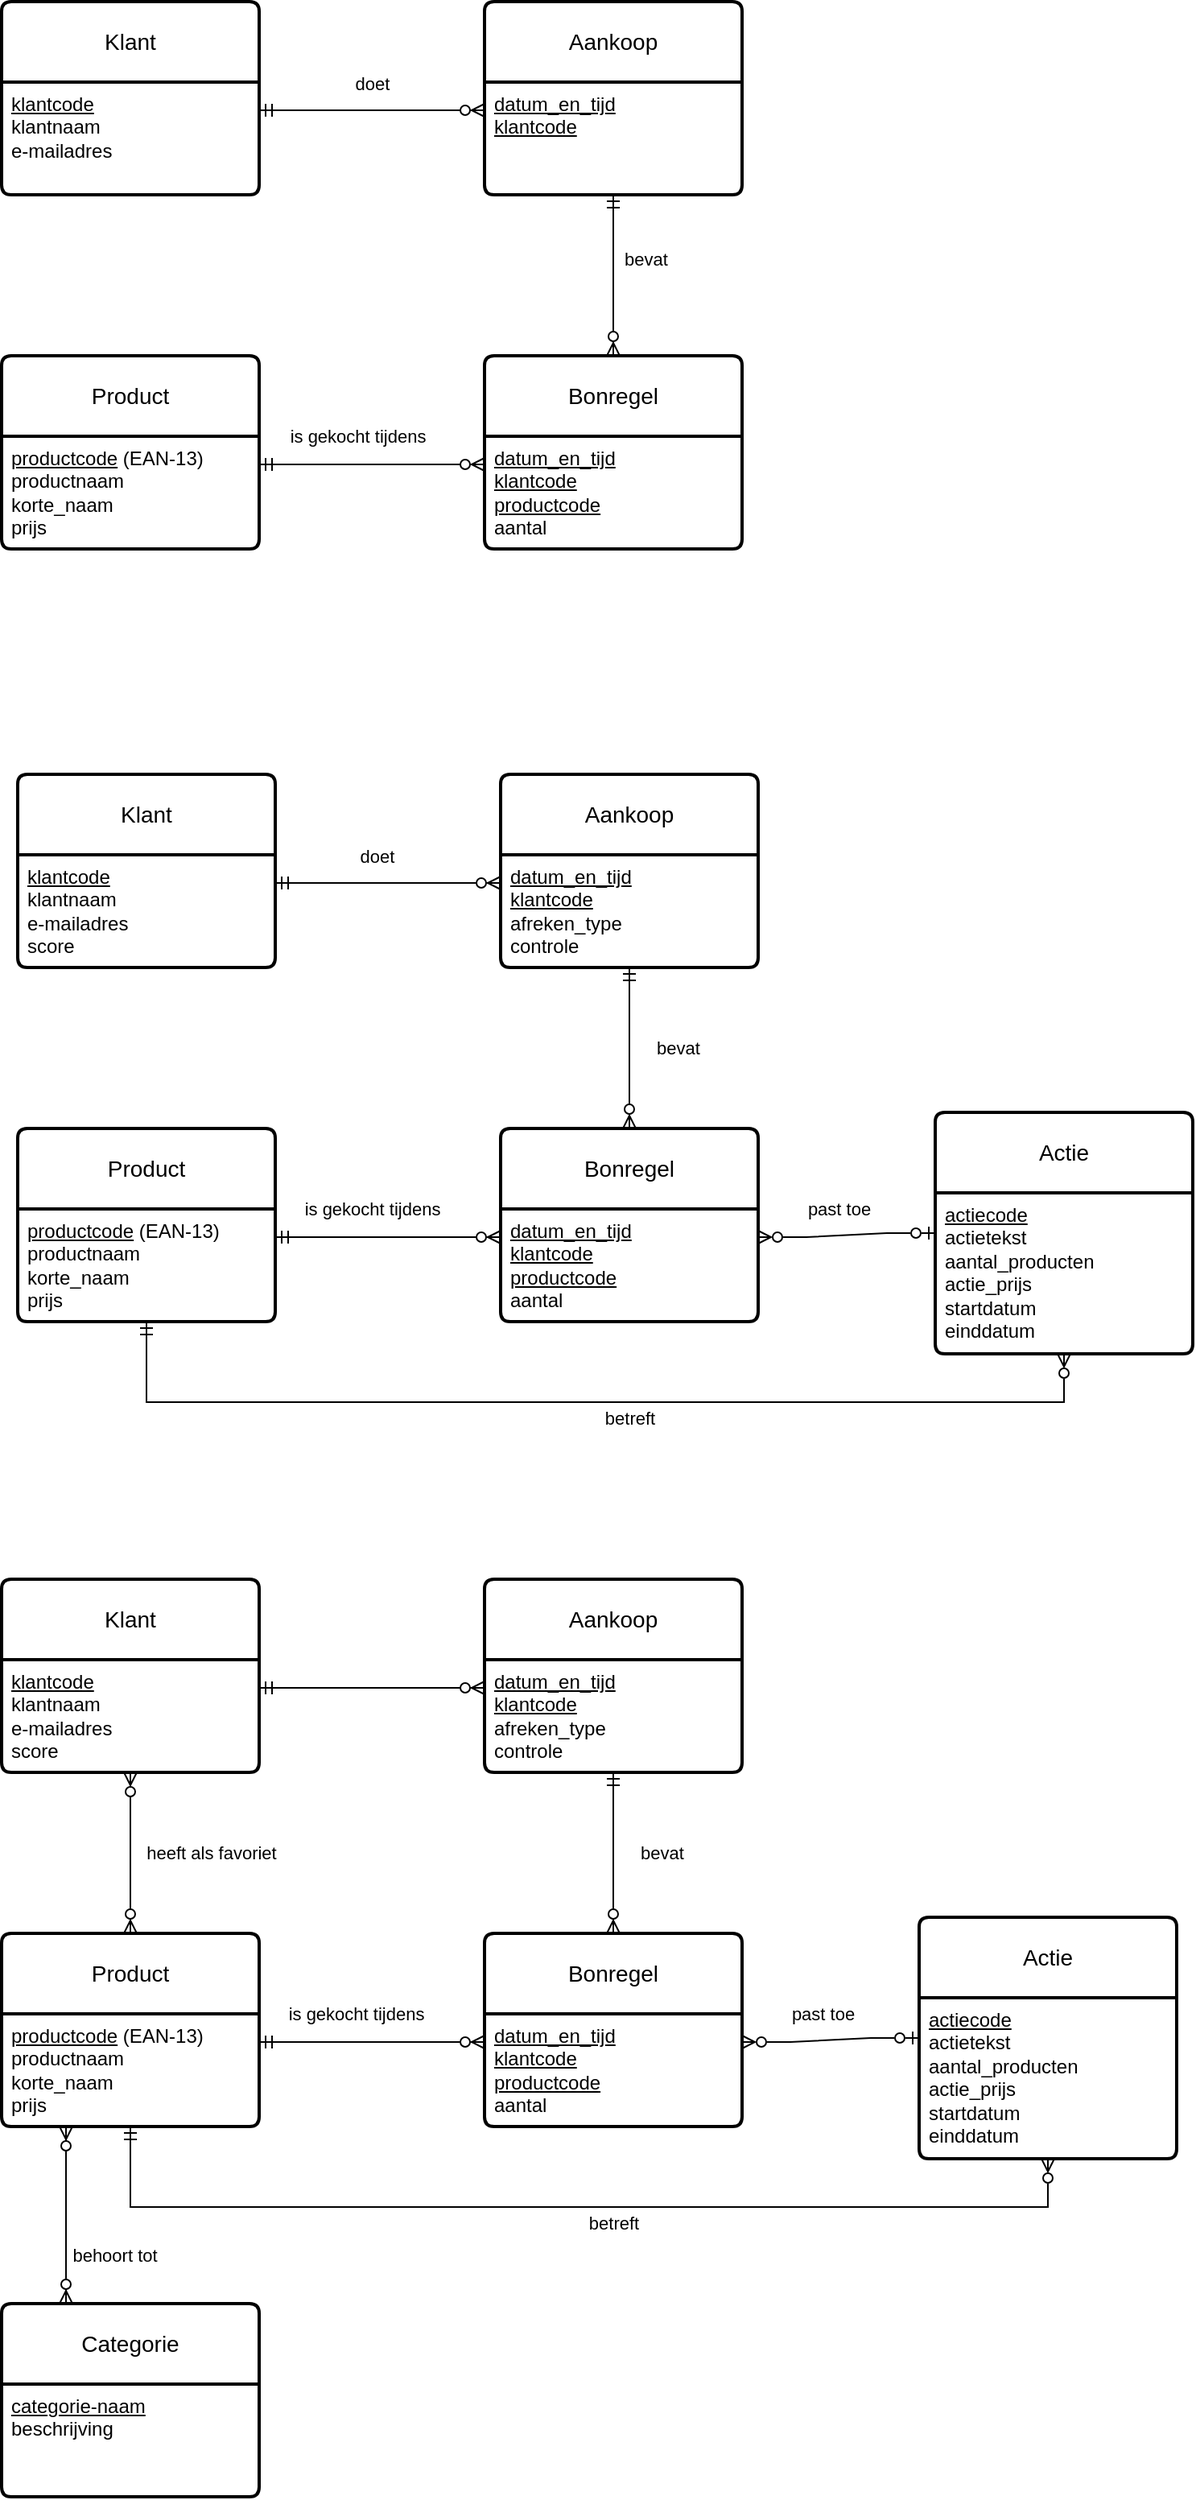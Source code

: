 <mxfile version="28.1.2">
  <diagram name="Pagina-1" id="xiaSo9g6t_jz6KCXlaac">
    <mxGraphModel dx="1212" dy="1118" grid="1" gridSize="10" guides="1" tooltips="1" connect="1" arrows="1" fold="1" page="1" pageScale="1" pageWidth="827" pageHeight="1169" math="0" shadow="0">
      <root>
        <mxCell id="0" />
        <mxCell id="1" parent="0" />
        <mxCell id="JrFvl1hGiMh867X_fG7i-1" value="Klant" style="swimlane;childLayout=stackLayout;horizontal=1;startSize=50;horizontalStack=0;rounded=1;fontSize=14;fontStyle=0;strokeWidth=2;resizeParent=0;resizeLast=1;shadow=0;dashed=0;align=center;arcSize=4;whiteSpace=wrap;html=1;" vertex="1" parent="1">
          <mxGeometry x="80" y="80" width="160" height="120" as="geometry" />
        </mxCell>
        <mxCell id="JrFvl1hGiMh867X_fG7i-2" value="&lt;u&gt;klantcode&lt;/u&gt;&lt;div&gt;klantnaam&lt;/div&gt;&lt;div&gt;e-mailadres&lt;/div&gt;" style="align=left;strokeColor=none;fillColor=none;spacingLeft=4;spacingRight=4;fontSize=12;verticalAlign=top;resizable=0;rotatable=0;part=1;html=1;whiteSpace=wrap;" vertex="1" parent="JrFvl1hGiMh867X_fG7i-1">
          <mxGeometry y="50" width="160" height="70" as="geometry" />
        </mxCell>
        <mxCell id="JrFvl1hGiMh867X_fG7i-3" value="Bonregel" style="swimlane;childLayout=stackLayout;horizontal=1;startSize=50;horizontalStack=0;rounded=1;fontSize=14;fontStyle=0;strokeWidth=2;resizeParent=0;resizeLast=1;shadow=0;dashed=0;align=center;arcSize=4;whiteSpace=wrap;html=1;" vertex="1" parent="1">
          <mxGeometry x="380" y="300" width="160" height="120" as="geometry" />
        </mxCell>
        <mxCell id="JrFvl1hGiMh867X_fG7i-4" value="&lt;u&gt;datum_en_tijd&lt;/u&gt;&lt;div&gt;&lt;u&gt;klantcode&lt;/u&gt;&lt;/div&gt;&lt;div&gt;&lt;u&gt;productcode&lt;br&gt;&lt;/u&gt;&lt;div&gt;aantal&lt;/div&gt;&lt;/div&gt;" style="align=left;strokeColor=none;fillColor=none;spacingLeft=4;spacingRight=4;fontSize=12;verticalAlign=top;resizable=0;rotatable=0;part=1;html=1;whiteSpace=wrap;" vertex="1" parent="JrFvl1hGiMh867X_fG7i-3">
          <mxGeometry y="50" width="160" height="70" as="geometry" />
        </mxCell>
        <mxCell id="JrFvl1hGiMh867X_fG7i-5" value="Product" style="swimlane;childLayout=stackLayout;horizontal=1;startSize=50;horizontalStack=0;rounded=1;fontSize=14;fontStyle=0;strokeWidth=2;resizeParent=0;resizeLast=1;shadow=0;dashed=0;align=center;arcSize=4;whiteSpace=wrap;html=1;" vertex="1" parent="1">
          <mxGeometry x="80" y="300" width="160" height="120" as="geometry" />
        </mxCell>
        <mxCell id="JrFvl1hGiMh867X_fG7i-6" value="&lt;u&gt;productcode&lt;/u&gt; (EAN-13)&lt;div&gt;productnaam&lt;/div&gt;&lt;div&gt;korte_naam&lt;/div&gt;&lt;div&gt;prijs&lt;/div&gt;" style="align=left;strokeColor=none;fillColor=none;spacingLeft=4;spacingRight=4;fontSize=12;verticalAlign=top;resizable=0;rotatable=0;part=1;html=1;whiteSpace=wrap;" vertex="1" parent="JrFvl1hGiMh867X_fG7i-5">
          <mxGeometry y="50" width="160" height="70" as="geometry" />
        </mxCell>
        <mxCell id="JrFvl1hGiMh867X_fG7i-8" value="" style="edgeStyle=elbowEdgeStyle;fontSize=12;html=1;endArrow=ERzeroToMany;endFill=1;startArrow=ERmandOne;rounded=0;elbow=vertical;entryX=0;entryY=0.25;entryDx=0;entryDy=0;startFill=0;exitX=1;exitY=0.25;exitDx=0;exitDy=0;" edge="1" parent="1" source="JrFvl1hGiMh867X_fG7i-6" target="JrFvl1hGiMh867X_fG7i-4">
          <mxGeometry width="100" height="100" relative="1" as="geometry">
            <mxPoint x="680" y="300" as="sourcePoint" />
            <mxPoint x="676" y="210" as="targetPoint" />
          </mxGeometry>
        </mxCell>
        <mxCell id="JrFvl1hGiMh867X_fG7i-36" value="is gekocht tijdens" style="edgeLabel;html=1;align=center;verticalAlign=middle;resizable=0;points=[];" vertex="1" connectable="0" parent="JrFvl1hGiMh867X_fG7i-8">
          <mxGeometry x="-0.199" y="4" relative="1" as="geometry">
            <mxPoint x="5" y="-14" as="offset" />
          </mxGeometry>
        </mxCell>
        <mxCell id="JrFvl1hGiMh867X_fG7i-10" value="Aankoop" style="swimlane;childLayout=stackLayout;horizontal=1;startSize=50;horizontalStack=0;rounded=1;fontSize=14;fontStyle=0;strokeWidth=2;resizeParent=0;resizeLast=1;shadow=0;dashed=0;align=center;arcSize=4;whiteSpace=wrap;html=1;" vertex="1" parent="1">
          <mxGeometry x="380" y="80" width="160" height="120" as="geometry" />
        </mxCell>
        <mxCell id="JrFvl1hGiMh867X_fG7i-11" value="&lt;u&gt;datum_en_tijd&lt;/u&gt;&lt;div&gt;&lt;u&gt;klantcode&lt;/u&gt;&lt;/div&gt;" style="align=left;strokeColor=none;fillColor=none;spacingLeft=4;spacingRight=4;fontSize=12;verticalAlign=top;resizable=0;rotatable=0;part=1;html=1;whiteSpace=wrap;" vertex="1" parent="JrFvl1hGiMh867X_fG7i-10">
          <mxGeometry y="50" width="160" height="70" as="geometry" />
        </mxCell>
        <mxCell id="JrFvl1hGiMh867X_fG7i-14" value="" style="edgeStyle=elbowEdgeStyle;fontSize=12;html=1;endArrow=ERzeroToMany;endFill=1;startArrow=ERmandOne;rounded=0;elbow=horizontal;entryX=0;entryY=0.25;entryDx=0;entryDy=0;startFill=0;exitX=1;exitY=0.25;exitDx=0;exitDy=0;" edge="1" parent="1" source="JrFvl1hGiMh867X_fG7i-2" target="JrFvl1hGiMh867X_fG7i-11">
          <mxGeometry width="100" height="100" relative="1" as="geometry">
            <mxPoint x="270" y="230" as="sourcePoint" />
            <mxPoint x="410" y="230" as="targetPoint" />
          </mxGeometry>
        </mxCell>
        <mxCell id="JrFvl1hGiMh867X_fG7i-34" value="doet" style="edgeLabel;html=1;align=center;verticalAlign=middle;resizable=0;points=[];" vertex="1" connectable="0" parent="JrFvl1hGiMh867X_fG7i-14">
          <mxGeometry x="0.3" y="2" relative="1" as="geometry">
            <mxPoint x="-21" y="-15" as="offset" />
          </mxGeometry>
        </mxCell>
        <mxCell id="JrFvl1hGiMh867X_fG7i-15" value="" style="edgeStyle=elbowEdgeStyle;fontSize=12;html=1;endArrow=ERzeroToMany;endFill=1;startArrow=ERmandOne;rounded=0;elbow=vertical;entryX=0.5;entryY=0;entryDx=0;entryDy=0;startFill=0;exitX=0.5;exitY=1;exitDx=0;exitDy=0;" edge="1" parent="1" source="JrFvl1hGiMh867X_fG7i-11" target="JrFvl1hGiMh867X_fG7i-3">
          <mxGeometry width="100" height="100" relative="1" as="geometry">
            <mxPoint x="480" y="250" as="sourcePoint" />
            <mxPoint x="620" y="250" as="targetPoint" />
          </mxGeometry>
        </mxCell>
        <mxCell id="JrFvl1hGiMh867X_fG7i-35" value="bevat" style="edgeLabel;html=1;align=center;verticalAlign=middle;resizable=0;points=[];" vertex="1" connectable="0" parent="JrFvl1hGiMh867X_fG7i-15">
          <mxGeometry x="-0.26" y="-2" relative="1" as="geometry">
            <mxPoint x="22" y="3" as="offset" />
          </mxGeometry>
        </mxCell>
        <mxCell id="JrFvl1hGiMh867X_fG7i-16" value="Klant" style="swimlane;childLayout=stackLayout;horizontal=1;startSize=50;horizontalStack=0;rounded=1;fontSize=14;fontStyle=0;strokeWidth=2;resizeParent=0;resizeLast=1;shadow=0;dashed=0;align=center;arcSize=4;whiteSpace=wrap;html=1;" vertex="1" parent="1">
          <mxGeometry x="90" y="560" width="160" height="120" as="geometry" />
        </mxCell>
        <mxCell id="JrFvl1hGiMh867X_fG7i-17" value="&lt;u&gt;klantcode&lt;/u&gt;&lt;div&gt;klantnaam&lt;/div&gt;&lt;div&gt;e-mailadres&lt;/div&gt;&lt;div&gt;score&lt;/div&gt;" style="align=left;strokeColor=none;fillColor=none;spacingLeft=4;spacingRight=4;fontSize=12;verticalAlign=top;resizable=0;rotatable=0;part=1;html=1;whiteSpace=wrap;" vertex="1" parent="JrFvl1hGiMh867X_fG7i-16">
          <mxGeometry y="50" width="160" height="70" as="geometry" />
        </mxCell>
        <mxCell id="JrFvl1hGiMh867X_fG7i-18" value="Bonregel" style="swimlane;childLayout=stackLayout;horizontal=1;startSize=50;horizontalStack=0;rounded=1;fontSize=14;fontStyle=0;strokeWidth=2;resizeParent=0;resizeLast=1;shadow=0;dashed=0;align=center;arcSize=4;whiteSpace=wrap;html=1;" vertex="1" parent="1">
          <mxGeometry x="390" y="780" width="160" height="120" as="geometry" />
        </mxCell>
        <mxCell id="JrFvl1hGiMh867X_fG7i-19" value="&lt;u&gt;datum_en_tijd&lt;/u&gt;&lt;div&gt;&lt;u&gt;klantcode&lt;/u&gt;&lt;/div&gt;&lt;div&gt;&lt;u&gt;productcode&lt;br&gt;&lt;/u&gt;&lt;div&gt;aantal&lt;/div&gt;&lt;/div&gt;" style="align=left;strokeColor=none;fillColor=none;spacingLeft=4;spacingRight=4;fontSize=12;verticalAlign=top;resizable=0;rotatable=0;part=1;html=1;whiteSpace=wrap;" vertex="1" parent="JrFvl1hGiMh867X_fG7i-18">
          <mxGeometry y="50" width="160" height="70" as="geometry" />
        </mxCell>
        <mxCell id="JrFvl1hGiMh867X_fG7i-20" value="Product" style="swimlane;childLayout=stackLayout;horizontal=1;startSize=50;horizontalStack=0;rounded=1;fontSize=14;fontStyle=0;strokeWidth=2;resizeParent=0;resizeLast=1;shadow=0;dashed=0;align=center;arcSize=4;whiteSpace=wrap;html=1;" vertex="1" parent="1">
          <mxGeometry x="90" y="780" width="160" height="120" as="geometry" />
        </mxCell>
        <mxCell id="JrFvl1hGiMh867X_fG7i-21" value="&lt;u&gt;productcode&lt;/u&gt; (EAN-13)&lt;div&gt;productnaam&lt;/div&gt;&lt;div&gt;korte_naam&lt;/div&gt;&lt;div&gt;prijs&lt;/div&gt;" style="align=left;strokeColor=none;fillColor=none;spacingLeft=4;spacingRight=4;fontSize=12;verticalAlign=top;resizable=0;rotatable=0;part=1;html=1;whiteSpace=wrap;" vertex="1" parent="JrFvl1hGiMh867X_fG7i-20">
          <mxGeometry y="50" width="160" height="70" as="geometry" />
        </mxCell>
        <mxCell id="JrFvl1hGiMh867X_fG7i-22" value="" style="edgeStyle=elbowEdgeStyle;fontSize=12;html=1;endArrow=ERzeroToMany;endFill=1;startArrow=ERmandOne;rounded=0;elbow=vertical;entryX=0;entryY=0.25;entryDx=0;entryDy=0;startFill=0;exitX=1;exitY=0.25;exitDx=0;exitDy=0;" edge="1" parent="1" source="JrFvl1hGiMh867X_fG7i-21" target="JrFvl1hGiMh867X_fG7i-19">
          <mxGeometry width="100" height="100" relative="1" as="geometry">
            <mxPoint x="690" y="780" as="sourcePoint" />
            <mxPoint x="686" y="690" as="targetPoint" />
          </mxGeometry>
        </mxCell>
        <mxCell id="JrFvl1hGiMh867X_fG7i-23" value="Aankoop" style="swimlane;childLayout=stackLayout;horizontal=1;startSize=50;horizontalStack=0;rounded=1;fontSize=14;fontStyle=0;strokeWidth=2;resizeParent=0;resizeLast=1;shadow=0;dashed=0;align=center;arcSize=4;whiteSpace=wrap;html=1;" vertex="1" parent="1">
          <mxGeometry x="390" y="560" width="160" height="120" as="geometry" />
        </mxCell>
        <mxCell id="JrFvl1hGiMh867X_fG7i-24" value="&lt;u&gt;datum_en_tijd&lt;/u&gt;&lt;div&gt;&lt;u&gt;klantcode&lt;/u&gt;&lt;/div&gt;&lt;div&gt;afreken_type&lt;/div&gt;&lt;div&gt;controle&lt;/div&gt;" style="align=left;strokeColor=none;fillColor=none;spacingLeft=4;spacingRight=4;fontSize=12;verticalAlign=top;resizable=0;rotatable=0;part=1;html=1;whiteSpace=wrap;" vertex="1" parent="JrFvl1hGiMh867X_fG7i-23">
          <mxGeometry y="50" width="160" height="70" as="geometry" />
        </mxCell>
        <mxCell id="JrFvl1hGiMh867X_fG7i-25" value="" style="edgeStyle=elbowEdgeStyle;fontSize=12;html=1;endArrow=ERzeroToMany;endFill=1;startArrow=ERmandOne;rounded=0;elbow=vertical;entryX=0;entryY=0.25;entryDx=0;entryDy=0;startFill=0;exitX=1;exitY=0.25;exitDx=0;exitDy=0;" edge="1" parent="1" source="JrFvl1hGiMh867X_fG7i-17" target="JrFvl1hGiMh867X_fG7i-24">
          <mxGeometry width="100" height="100" relative="1" as="geometry">
            <mxPoint x="280" y="710" as="sourcePoint" />
            <mxPoint x="420" y="710" as="targetPoint" />
          </mxGeometry>
        </mxCell>
        <mxCell id="JrFvl1hGiMh867X_fG7i-26" value="" style="edgeStyle=elbowEdgeStyle;fontSize=12;html=1;endArrow=ERzeroToMany;endFill=1;startArrow=ERmandOne;rounded=0;elbow=vertical;entryX=0.5;entryY=0;entryDx=0;entryDy=0;startFill=0;exitX=0.5;exitY=1;exitDx=0;exitDy=0;" edge="1" parent="1" source="JrFvl1hGiMh867X_fG7i-24" target="JrFvl1hGiMh867X_fG7i-18">
          <mxGeometry width="100" height="100" relative="1" as="geometry">
            <mxPoint x="490" y="730" as="sourcePoint" />
            <mxPoint x="630" y="730" as="targetPoint" />
          </mxGeometry>
        </mxCell>
        <mxCell id="JrFvl1hGiMh867X_fG7i-27" value="Actie" style="swimlane;childLayout=stackLayout;horizontal=1;startSize=50;horizontalStack=0;rounded=1;fontSize=14;fontStyle=0;strokeWidth=2;resizeParent=0;resizeLast=1;shadow=0;dashed=0;align=center;arcSize=4;whiteSpace=wrap;html=1;" vertex="1" parent="1">
          <mxGeometry x="660" y="770" width="160" height="150" as="geometry" />
        </mxCell>
        <mxCell id="JrFvl1hGiMh867X_fG7i-28" value="&lt;u&gt;actiecode&lt;/u&gt;&lt;div&gt;actietekst&lt;/div&gt;&lt;div&gt;aantal_producten&lt;/div&gt;&lt;div&gt;actie_prijs&lt;/div&gt;&lt;div&gt;startdatum&lt;/div&gt;&lt;div&gt;einddatum&lt;/div&gt;" style="align=left;strokeColor=none;fillColor=none;spacingLeft=4;spacingRight=4;fontSize=12;verticalAlign=top;resizable=0;rotatable=0;part=1;html=1;whiteSpace=wrap;" vertex="1" parent="JrFvl1hGiMh867X_fG7i-27">
          <mxGeometry y="50" width="160" height="100" as="geometry" />
        </mxCell>
        <mxCell id="JrFvl1hGiMh867X_fG7i-31" value="" style="edgeStyle=entityRelationEdgeStyle;fontSize=12;html=1;endArrow=ERzeroToOne;startArrow=ERzeroToMany;rounded=0;entryX=0;entryY=0.25;entryDx=0;entryDy=0;exitX=1;exitY=0.25;exitDx=0;exitDy=0;startFill=0;endFill=0;" edge="1" parent="1" source="JrFvl1hGiMh867X_fG7i-19" target="JrFvl1hGiMh867X_fG7i-28">
          <mxGeometry width="100" height="100" relative="1" as="geometry">
            <mxPoint x="430" y="1120" as="sourcePoint" />
            <mxPoint x="530" y="1020" as="targetPoint" />
          </mxGeometry>
        </mxCell>
        <mxCell id="JrFvl1hGiMh867X_fG7i-41" value="past toe" style="edgeLabel;html=1;align=center;verticalAlign=middle;resizable=0;points=[];" vertex="1" connectable="0" parent="JrFvl1hGiMh867X_fG7i-31">
          <mxGeometry x="-0.236" y="1" relative="1" as="geometry">
            <mxPoint x="8" y="-16" as="offset" />
          </mxGeometry>
        </mxCell>
        <mxCell id="JrFvl1hGiMh867X_fG7i-32" value="" style="edgeStyle=elbowEdgeStyle;fontSize=12;html=1;endArrow=ERzeroToMany;startArrow=ERmandOne;rounded=0;exitX=0.5;exitY=1;exitDx=0;exitDy=0;entryX=0.5;entryY=1;entryDx=0;entryDy=0;elbow=vertical;endFill=0;" edge="1" parent="1" source="JrFvl1hGiMh867X_fG7i-21" target="JrFvl1hGiMh867X_fG7i-28">
          <mxGeometry width="100" height="100" relative="1" as="geometry">
            <mxPoint x="400" y="1100" as="sourcePoint" />
            <mxPoint x="500" y="1000" as="targetPoint" />
            <Array as="points">
              <mxPoint x="460" y="950" />
            </Array>
          </mxGeometry>
        </mxCell>
        <mxCell id="JrFvl1hGiMh867X_fG7i-42" value="betreft" style="edgeLabel;html=1;align=center;verticalAlign=middle;resizable=0;points=[];" vertex="1" connectable="0" parent="JrFvl1hGiMh867X_fG7i-32">
          <mxGeometry x="0.172" y="1" relative="1" as="geometry">
            <mxPoint x="-31" y="11" as="offset" />
          </mxGeometry>
        </mxCell>
        <mxCell id="JrFvl1hGiMh867X_fG7i-37" value="doet" style="edgeLabel;html=1;align=center;verticalAlign=middle;resizable=0;points=[];" vertex="1" connectable="0" parent="1">
          <mxGeometry x="300" y="140" as="geometry">
            <mxPoint x="13" y="471" as="offset" />
          </mxGeometry>
        </mxCell>
        <mxCell id="JrFvl1hGiMh867X_fG7i-38" value="is gekocht tijdens" style="edgeLabel;html=1;align=center;verticalAlign=middle;resizable=0;points=[];" vertex="1" connectable="0" parent="1">
          <mxGeometry x="310" y="830" as="geometry" />
        </mxCell>
        <mxCell id="JrFvl1hGiMh867X_fG7i-39" value="bevat" style="edgeLabel;html=1;align=center;verticalAlign=middle;resizable=0;points=[];" vertex="1" connectable="0" parent="1">
          <mxGeometry x="480" y="240" as="geometry" />
        </mxCell>
        <mxCell id="JrFvl1hGiMh867X_fG7i-40" value="bevat" style="edgeLabel;html=1;align=center;verticalAlign=middle;resizable=0;points=[];" vertex="1" connectable="0" parent="1">
          <mxGeometry x="500" y="730" as="geometry" />
        </mxCell>
        <mxCell id="JrFvl1hGiMh867X_fG7i-43" value="Klant" style="swimlane;childLayout=stackLayout;horizontal=1;startSize=50;horizontalStack=0;rounded=1;fontSize=14;fontStyle=0;strokeWidth=2;resizeParent=0;resizeLast=1;shadow=0;dashed=0;align=center;arcSize=4;whiteSpace=wrap;html=1;" vertex="1" parent="1">
          <mxGeometry x="80" y="1060" width="160" height="120" as="geometry" />
        </mxCell>
        <mxCell id="JrFvl1hGiMh867X_fG7i-44" value="&lt;u&gt;klantcode&lt;/u&gt;&lt;div&gt;klantnaam&lt;/div&gt;&lt;div&gt;e-mailadres&lt;/div&gt;&lt;div&gt;score&lt;/div&gt;" style="align=left;strokeColor=none;fillColor=none;spacingLeft=4;spacingRight=4;fontSize=12;verticalAlign=top;resizable=0;rotatable=0;part=1;html=1;whiteSpace=wrap;" vertex="1" parent="JrFvl1hGiMh867X_fG7i-43">
          <mxGeometry y="50" width="160" height="70" as="geometry" />
        </mxCell>
        <mxCell id="JrFvl1hGiMh867X_fG7i-45" value="Bonregel" style="swimlane;childLayout=stackLayout;horizontal=1;startSize=50;horizontalStack=0;rounded=1;fontSize=14;fontStyle=0;strokeWidth=2;resizeParent=0;resizeLast=1;shadow=0;dashed=0;align=center;arcSize=4;whiteSpace=wrap;html=1;" vertex="1" parent="1">
          <mxGeometry x="380" y="1280" width="160" height="120" as="geometry" />
        </mxCell>
        <mxCell id="JrFvl1hGiMh867X_fG7i-46" value="&lt;u&gt;datum_en_tijd&lt;/u&gt;&lt;div&gt;&lt;u&gt;klantcode&lt;/u&gt;&lt;/div&gt;&lt;div&gt;&lt;u&gt;productcode&lt;br&gt;&lt;/u&gt;&lt;div&gt;aantal&lt;/div&gt;&lt;/div&gt;" style="align=left;strokeColor=none;fillColor=none;spacingLeft=4;spacingRight=4;fontSize=12;verticalAlign=top;resizable=0;rotatable=0;part=1;html=1;whiteSpace=wrap;" vertex="1" parent="JrFvl1hGiMh867X_fG7i-45">
          <mxGeometry y="50" width="160" height="70" as="geometry" />
        </mxCell>
        <mxCell id="JrFvl1hGiMh867X_fG7i-47" value="Product" style="swimlane;childLayout=stackLayout;horizontal=1;startSize=50;horizontalStack=0;rounded=1;fontSize=14;fontStyle=0;strokeWidth=2;resizeParent=0;resizeLast=1;shadow=0;dashed=0;align=center;arcSize=4;whiteSpace=wrap;html=1;" vertex="1" parent="1">
          <mxGeometry x="80" y="1280" width="160" height="120" as="geometry" />
        </mxCell>
        <mxCell id="JrFvl1hGiMh867X_fG7i-48" value="&lt;u&gt;productcode&lt;/u&gt; (EAN-13)&lt;div&gt;productnaam&lt;/div&gt;&lt;div&gt;korte_naam&lt;/div&gt;&lt;div&gt;prijs&lt;/div&gt;" style="align=left;strokeColor=none;fillColor=none;spacingLeft=4;spacingRight=4;fontSize=12;verticalAlign=top;resizable=0;rotatable=0;part=1;html=1;whiteSpace=wrap;" vertex="1" parent="JrFvl1hGiMh867X_fG7i-47">
          <mxGeometry y="50" width="160" height="70" as="geometry" />
        </mxCell>
        <mxCell id="JrFvl1hGiMh867X_fG7i-49" value="" style="edgeStyle=elbowEdgeStyle;fontSize=12;html=1;endArrow=ERzeroToMany;endFill=1;startArrow=ERmandOne;rounded=0;elbow=vertical;entryX=0;entryY=0.25;entryDx=0;entryDy=0;startFill=0;exitX=1;exitY=0.25;exitDx=0;exitDy=0;" edge="1" parent="1" source="JrFvl1hGiMh867X_fG7i-48" target="JrFvl1hGiMh867X_fG7i-46">
          <mxGeometry width="100" height="100" relative="1" as="geometry">
            <mxPoint x="680" y="1280" as="sourcePoint" />
            <mxPoint x="676" y="1190" as="targetPoint" />
          </mxGeometry>
        </mxCell>
        <mxCell id="JrFvl1hGiMh867X_fG7i-50" value="Aankoop" style="swimlane;childLayout=stackLayout;horizontal=1;startSize=50;horizontalStack=0;rounded=1;fontSize=14;fontStyle=0;strokeWidth=2;resizeParent=0;resizeLast=1;shadow=0;dashed=0;align=center;arcSize=4;whiteSpace=wrap;html=1;" vertex="1" parent="1">
          <mxGeometry x="380" y="1060" width="160" height="120" as="geometry" />
        </mxCell>
        <mxCell id="JrFvl1hGiMh867X_fG7i-51" value="&lt;u&gt;datum_en_tijd&lt;/u&gt;&lt;div&gt;&lt;u&gt;klantcode&lt;/u&gt;&lt;/div&gt;&lt;div&gt;afreken_type&lt;/div&gt;&lt;div&gt;controle&lt;/div&gt;" style="align=left;strokeColor=none;fillColor=none;spacingLeft=4;spacingRight=4;fontSize=12;verticalAlign=top;resizable=0;rotatable=0;part=1;html=1;whiteSpace=wrap;" vertex="1" parent="JrFvl1hGiMh867X_fG7i-50">
          <mxGeometry y="50" width="160" height="70" as="geometry" />
        </mxCell>
        <mxCell id="JrFvl1hGiMh867X_fG7i-52" value="" style="edgeStyle=elbowEdgeStyle;fontSize=12;html=1;endArrow=ERzeroToMany;endFill=1;startArrow=ERmandOne;rounded=0;elbow=vertical;entryX=0;entryY=0.25;entryDx=0;entryDy=0;startFill=0;exitX=1;exitY=0.25;exitDx=0;exitDy=0;" edge="1" parent="1" source="JrFvl1hGiMh867X_fG7i-44" target="JrFvl1hGiMh867X_fG7i-51">
          <mxGeometry width="100" height="100" relative="1" as="geometry">
            <mxPoint x="270" y="1210" as="sourcePoint" />
            <mxPoint x="410" y="1210" as="targetPoint" />
          </mxGeometry>
        </mxCell>
        <mxCell id="JrFvl1hGiMh867X_fG7i-53" value="" style="edgeStyle=elbowEdgeStyle;fontSize=12;html=1;endArrow=ERzeroToMany;endFill=1;startArrow=ERmandOne;rounded=0;elbow=vertical;entryX=0.5;entryY=0;entryDx=0;entryDy=0;startFill=0;exitX=0.5;exitY=1;exitDx=0;exitDy=0;" edge="1" parent="1" source="JrFvl1hGiMh867X_fG7i-51" target="JrFvl1hGiMh867X_fG7i-45">
          <mxGeometry width="100" height="100" relative="1" as="geometry">
            <mxPoint x="480" y="1230" as="sourcePoint" />
            <mxPoint x="620" y="1230" as="targetPoint" />
          </mxGeometry>
        </mxCell>
        <mxCell id="JrFvl1hGiMh867X_fG7i-54" value="Actie" style="swimlane;childLayout=stackLayout;horizontal=1;startSize=50;horizontalStack=0;rounded=1;fontSize=14;fontStyle=0;strokeWidth=2;resizeParent=0;resizeLast=1;shadow=0;dashed=0;align=center;arcSize=4;whiteSpace=wrap;html=1;" vertex="1" parent="1">
          <mxGeometry x="650" y="1270" width="160" height="150" as="geometry" />
        </mxCell>
        <mxCell id="JrFvl1hGiMh867X_fG7i-55" value="&lt;u&gt;actiecode&lt;/u&gt;&lt;div&gt;actietekst&lt;/div&gt;&lt;div&gt;aantal_producten&lt;/div&gt;&lt;div&gt;actie_prijs&lt;/div&gt;&lt;div&gt;startdatum&lt;/div&gt;&lt;div&gt;einddatum&lt;/div&gt;" style="align=left;strokeColor=none;fillColor=none;spacingLeft=4;spacingRight=4;fontSize=12;verticalAlign=top;resizable=0;rotatable=0;part=1;html=1;whiteSpace=wrap;" vertex="1" parent="JrFvl1hGiMh867X_fG7i-54">
          <mxGeometry y="50" width="160" height="100" as="geometry" />
        </mxCell>
        <mxCell id="JrFvl1hGiMh867X_fG7i-56" value="" style="edgeStyle=entityRelationEdgeStyle;fontSize=12;html=1;endArrow=ERzeroToOne;startArrow=ERzeroToMany;rounded=0;entryX=0;entryY=0.25;entryDx=0;entryDy=0;exitX=1;exitY=0.25;exitDx=0;exitDy=0;startFill=0;endFill=0;" edge="1" parent="1" source="JrFvl1hGiMh867X_fG7i-46" target="JrFvl1hGiMh867X_fG7i-55">
          <mxGeometry width="100" height="100" relative="1" as="geometry">
            <mxPoint x="420" y="1620" as="sourcePoint" />
            <mxPoint x="520" y="1520" as="targetPoint" />
          </mxGeometry>
        </mxCell>
        <mxCell id="JrFvl1hGiMh867X_fG7i-57" value="past toe" style="edgeLabel;html=1;align=center;verticalAlign=middle;resizable=0;points=[];" vertex="1" connectable="0" parent="JrFvl1hGiMh867X_fG7i-56">
          <mxGeometry x="-0.236" y="1" relative="1" as="geometry">
            <mxPoint x="8" y="-16" as="offset" />
          </mxGeometry>
        </mxCell>
        <mxCell id="JrFvl1hGiMh867X_fG7i-58" value="" style="edgeStyle=elbowEdgeStyle;fontSize=12;html=1;endArrow=ERzeroToMany;startArrow=ERmandOne;rounded=0;exitX=0.5;exitY=1;exitDx=0;exitDy=0;entryX=0.5;entryY=1;entryDx=0;entryDy=0;elbow=vertical;endFill=0;" edge="1" parent="1" source="JrFvl1hGiMh867X_fG7i-48" target="JrFvl1hGiMh867X_fG7i-55">
          <mxGeometry width="100" height="100" relative="1" as="geometry">
            <mxPoint x="390" y="1600" as="sourcePoint" />
            <mxPoint x="490" y="1500" as="targetPoint" />
            <Array as="points">
              <mxPoint x="450" y="1450" />
            </Array>
          </mxGeometry>
        </mxCell>
        <mxCell id="JrFvl1hGiMh867X_fG7i-59" value="betreft" style="edgeLabel;html=1;align=center;verticalAlign=middle;resizable=0;points=[];" vertex="1" connectable="0" parent="JrFvl1hGiMh867X_fG7i-58">
          <mxGeometry x="0.172" y="1" relative="1" as="geometry">
            <mxPoint x="-31" y="11" as="offset" />
          </mxGeometry>
        </mxCell>
        <mxCell id="JrFvl1hGiMh867X_fG7i-60" value="is gekocht tijdens" style="edgeLabel;html=1;align=center;verticalAlign=middle;resizable=0;points=[];" vertex="1" connectable="0" parent="1">
          <mxGeometry x="300" y="1330" as="geometry" />
        </mxCell>
        <mxCell id="JrFvl1hGiMh867X_fG7i-61" value="bevat" style="edgeLabel;html=1;align=center;verticalAlign=middle;resizable=0;points=[];" vertex="1" connectable="0" parent="1">
          <mxGeometry x="490" y="1230" as="geometry" />
        </mxCell>
        <mxCell id="JrFvl1hGiMh867X_fG7i-62" value="" style="edgeStyle=elbowEdgeStyle;fontSize=12;html=1;endArrow=ERzeroToMany;endFill=1;startArrow=ERzeroToMany;rounded=0;entryX=0.5;entryY=1;entryDx=0;entryDy=0;exitX=0.5;exitY=0;exitDx=0;exitDy=0;elbow=horizontal;" edge="1" parent="1" source="JrFvl1hGiMh867X_fG7i-47" target="JrFvl1hGiMh867X_fG7i-44">
          <mxGeometry width="100" height="100" relative="1" as="geometry">
            <mxPoint x="50" y="1620" as="sourcePoint" />
            <mxPoint x="150" y="1520" as="targetPoint" />
          </mxGeometry>
        </mxCell>
        <mxCell id="JrFvl1hGiMh867X_fG7i-63" value="heeft als favoriet" style="edgeLabel;html=1;align=center;verticalAlign=middle;resizable=0;points=[];" vertex="1" connectable="0" parent="JrFvl1hGiMh867X_fG7i-62">
          <mxGeometry x="-0.28" y="1" relative="1" as="geometry">
            <mxPoint x="51" y="-14" as="offset" />
          </mxGeometry>
        </mxCell>
        <mxCell id="JrFvl1hGiMh867X_fG7i-64" value="Categorie" style="swimlane;childLayout=stackLayout;horizontal=1;startSize=50;horizontalStack=0;rounded=1;fontSize=14;fontStyle=0;strokeWidth=2;resizeParent=0;resizeLast=1;shadow=0;dashed=0;align=center;arcSize=4;whiteSpace=wrap;html=1;" vertex="1" parent="1">
          <mxGeometry x="80" y="1510" width="160" height="120" as="geometry" />
        </mxCell>
        <mxCell id="JrFvl1hGiMh867X_fG7i-65" value="&lt;u&gt;categorie-naam&lt;/u&gt;&lt;div&gt;beschrijving&lt;/div&gt;" style="align=left;strokeColor=none;fillColor=none;spacingLeft=4;spacingRight=4;fontSize=12;verticalAlign=top;resizable=0;rotatable=0;part=1;html=1;whiteSpace=wrap;" vertex="1" parent="JrFvl1hGiMh867X_fG7i-64">
          <mxGeometry y="50" width="160" height="70" as="geometry" />
        </mxCell>
        <mxCell id="JrFvl1hGiMh867X_fG7i-66" value="" style="edgeStyle=elbowEdgeStyle;fontSize=12;html=1;endArrow=ERzeroToMany;endFill=1;startArrow=ERzeroToMany;rounded=0;exitX=0.25;exitY=0;exitDx=0;exitDy=0;entryX=0.25;entryY=1;entryDx=0;entryDy=0;elbow=horizontal;" edge="1" parent="1" source="JrFvl1hGiMh867X_fG7i-64" target="JrFvl1hGiMh867X_fG7i-48">
          <mxGeometry width="100" height="100" relative="1" as="geometry">
            <mxPoint x="270" y="1750" as="sourcePoint" />
            <mxPoint x="370" y="1650" as="targetPoint" />
          </mxGeometry>
        </mxCell>
        <mxCell id="JrFvl1hGiMh867X_fG7i-67" value="behoort tot" style="edgeLabel;html=1;align=center;verticalAlign=middle;resizable=0;points=[];" vertex="1" connectable="0" parent="JrFvl1hGiMh867X_fG7i-66">
          <mxGeometry x="-0.255" relative="1" as="geometry">
            <mxPoint x="30" y="11" as="offset" />
          </mxGeometry>
        </mxCell>
      </root>
    </mxGraphModel>
  </diagram>
</mxfile>
